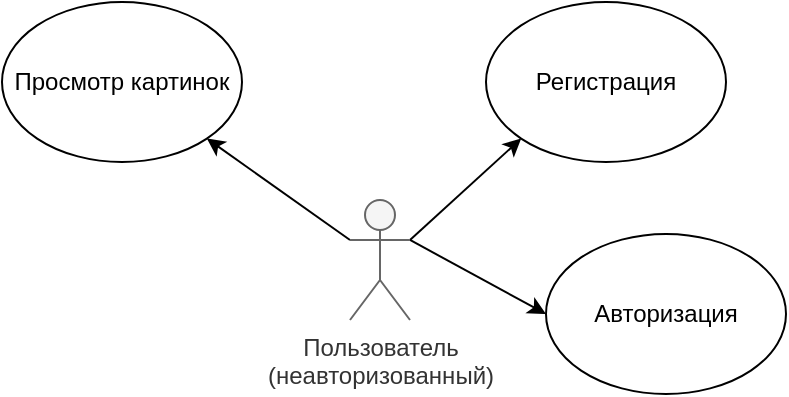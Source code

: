 <mxfile version="25.0.1">
  <diagram name="Страница — 1" id="NOiwwG4BQNX325EIyOeQ">
    <mxGraphModel dx="2261" dy="793" grid="0" gridSize="10" guides="1" tooltips="1" connect="1" arrows="1" fold="1" page="1" pageScale="1" pageWidth="827" pageHeight="1169" math="0" shadow="0">
      <root>
        <mxCell id="0" />
        <mxCell id="1" parent="0" />
        <mxCell id="4XwufChyHULgnvLvFmoj-16" value="" style="edgeStyle=orthogonalEdgeStyle;rounded=0;orthogonalLoop=1;jettySize=auto;html=1;" parent="1" edge="1">
          <mxGeometry relative="1" as="geometry">
            <mxPoint x="610" y="230" as="targetPoint" />
          </mxGeometry>
        </mxCell>
        <mxCell id="4XwufChyHULgnvLvFmoj-18" value="" style="edgeStyle=orthogonalEdgeStyle;rounded=0;orthogonalLoop=1;jettySize=auto;html=1;" parent="1" edge="1">
          <mxGeometry relative="1" as="geometry">
            <mxPoint x="790" y="270" as="targetPoint" />
          </mxGeometry>
        </mxCell>
        <mxCell id="4XwufChyHULgnvLvFmoj-19" value="" style="edgeStyle=orthogonalEdgeStyle;rounded=0;orthogonalLoop=1;jettySize=auto;html=1;" parent="1" edge="1">
          <mxGeometry relative="1" as="geometry">
            <mxPoint x="790" y="350" as="targetPoint" />
          </mxGeometry>
        </mxCell>
        <mxCell id="1ckEkhAvHQNGdBm3G2Qh-1" style="rounded=0;orthogonalLoop=1;jettySize=auto;html=1;exitX=1;exitY=0.333;exitDx=0;exitDy=0;exitPerimeter=0;entryX=0;entryY=0.5;entryDx=0;entryDy=0;" edge="1" parent="1" source="1ckEkhAvHQNGdBm3G2Qh-4" target="1ckEkhAvHQNGdBm3G2Qh-9">
          <mxGeometry relative="1" as="geometry" />
        </mxCell>
        <mxCell id="1ckEkhAvHQNGdBm3G2Qh-2" style="rounded=0;orthogonalLoop=1;jettySize=auto;html=1;exitX=0;exitY=0.333;exitDx=0;exitDy=0;exitPerimeter=0;entryX=1;entryY=1;entryDx=0;entryDy=0;" edge="1" parent="1" source="1ckEkhAvHQNGdBm3G2Qh-4" target="1ckEkhAvHQNGdBm3G2Qh-7">
          <mxGeometry relative="1" as="geometry" />
        </mxCell>
        <mxCell id="1ckEkhAvHQNGdBm3G2Qh-3" style="rounded=0;orthogonalLoop=1;jettySize=auto;html=1;exitX=1;exitY=0.333;exitDx=0;exitDy=0;exitPerimeter=0;entryX=0;entryY=1;entryDx=0;entryDy=0;" edge="1" parent="1" source="1ckEkhAvHQNGdBm3G2Qh-4" target="1ckEkhAvHQNGdBm3G2Qh-8">
          <mxGeometry relative="1" as="geometry" />
        </mxCell>
        <mxCell id="1ckEkhAvHQNGdBm3G2Qh-4" value="&lt;div&gt;Пользователь&lt;/div&gt;&lt;div&gt;(неавторизованный)&lt;br&gt;&lt;/div&gt;" style="shape=umlActor;verticalLabelPosition=bottom;verticalAlign=top;html=1;outlineConnect=0;fillColor=#f5f5f5;fontColor=#333333;strokeColor=#666666;" vertex="1" parent="1">
          <mxGeometry x="-127" y="560" width="30" height="60" as="geometry" />
        </mxCell>
        <mxCell id="1ckEkhAvHQNGdBm3G2Qh-7" value="&lt;div&gt;Просмотр картинок&lt;/div&gt;" style="ellipse;whiteSpace=wrap;html=1;" vertex="1" parent="1">
          <mxGeometry x="-301" y="461" width="120" height="80" as="geometry" />
        </mxCell>
        <mxCell id="1ckEkhAvHQNGdBm3G2Qh-8" value="Регистрация" style="ellipse;whiteSpace=wrap;html=1;" vertex="1" parent="1">
          <mxGeometry x="-59" y="461" width="120" height="80" as="geometry" />
        </mxCell>
        <mxCell id="1ckEkhAvHQNGdBm3G2Qh-9" value="Авторизация" style="ellipse;whiteSpace=wrap;html=1;" vertex="1" parent="1">
          <mxGeometry x="-29" y="577" width="120" height="80" as="geometry" />
        </mxCell>
      </root>
    </mxGraphModel>
  </diagram>
</mxfile>
